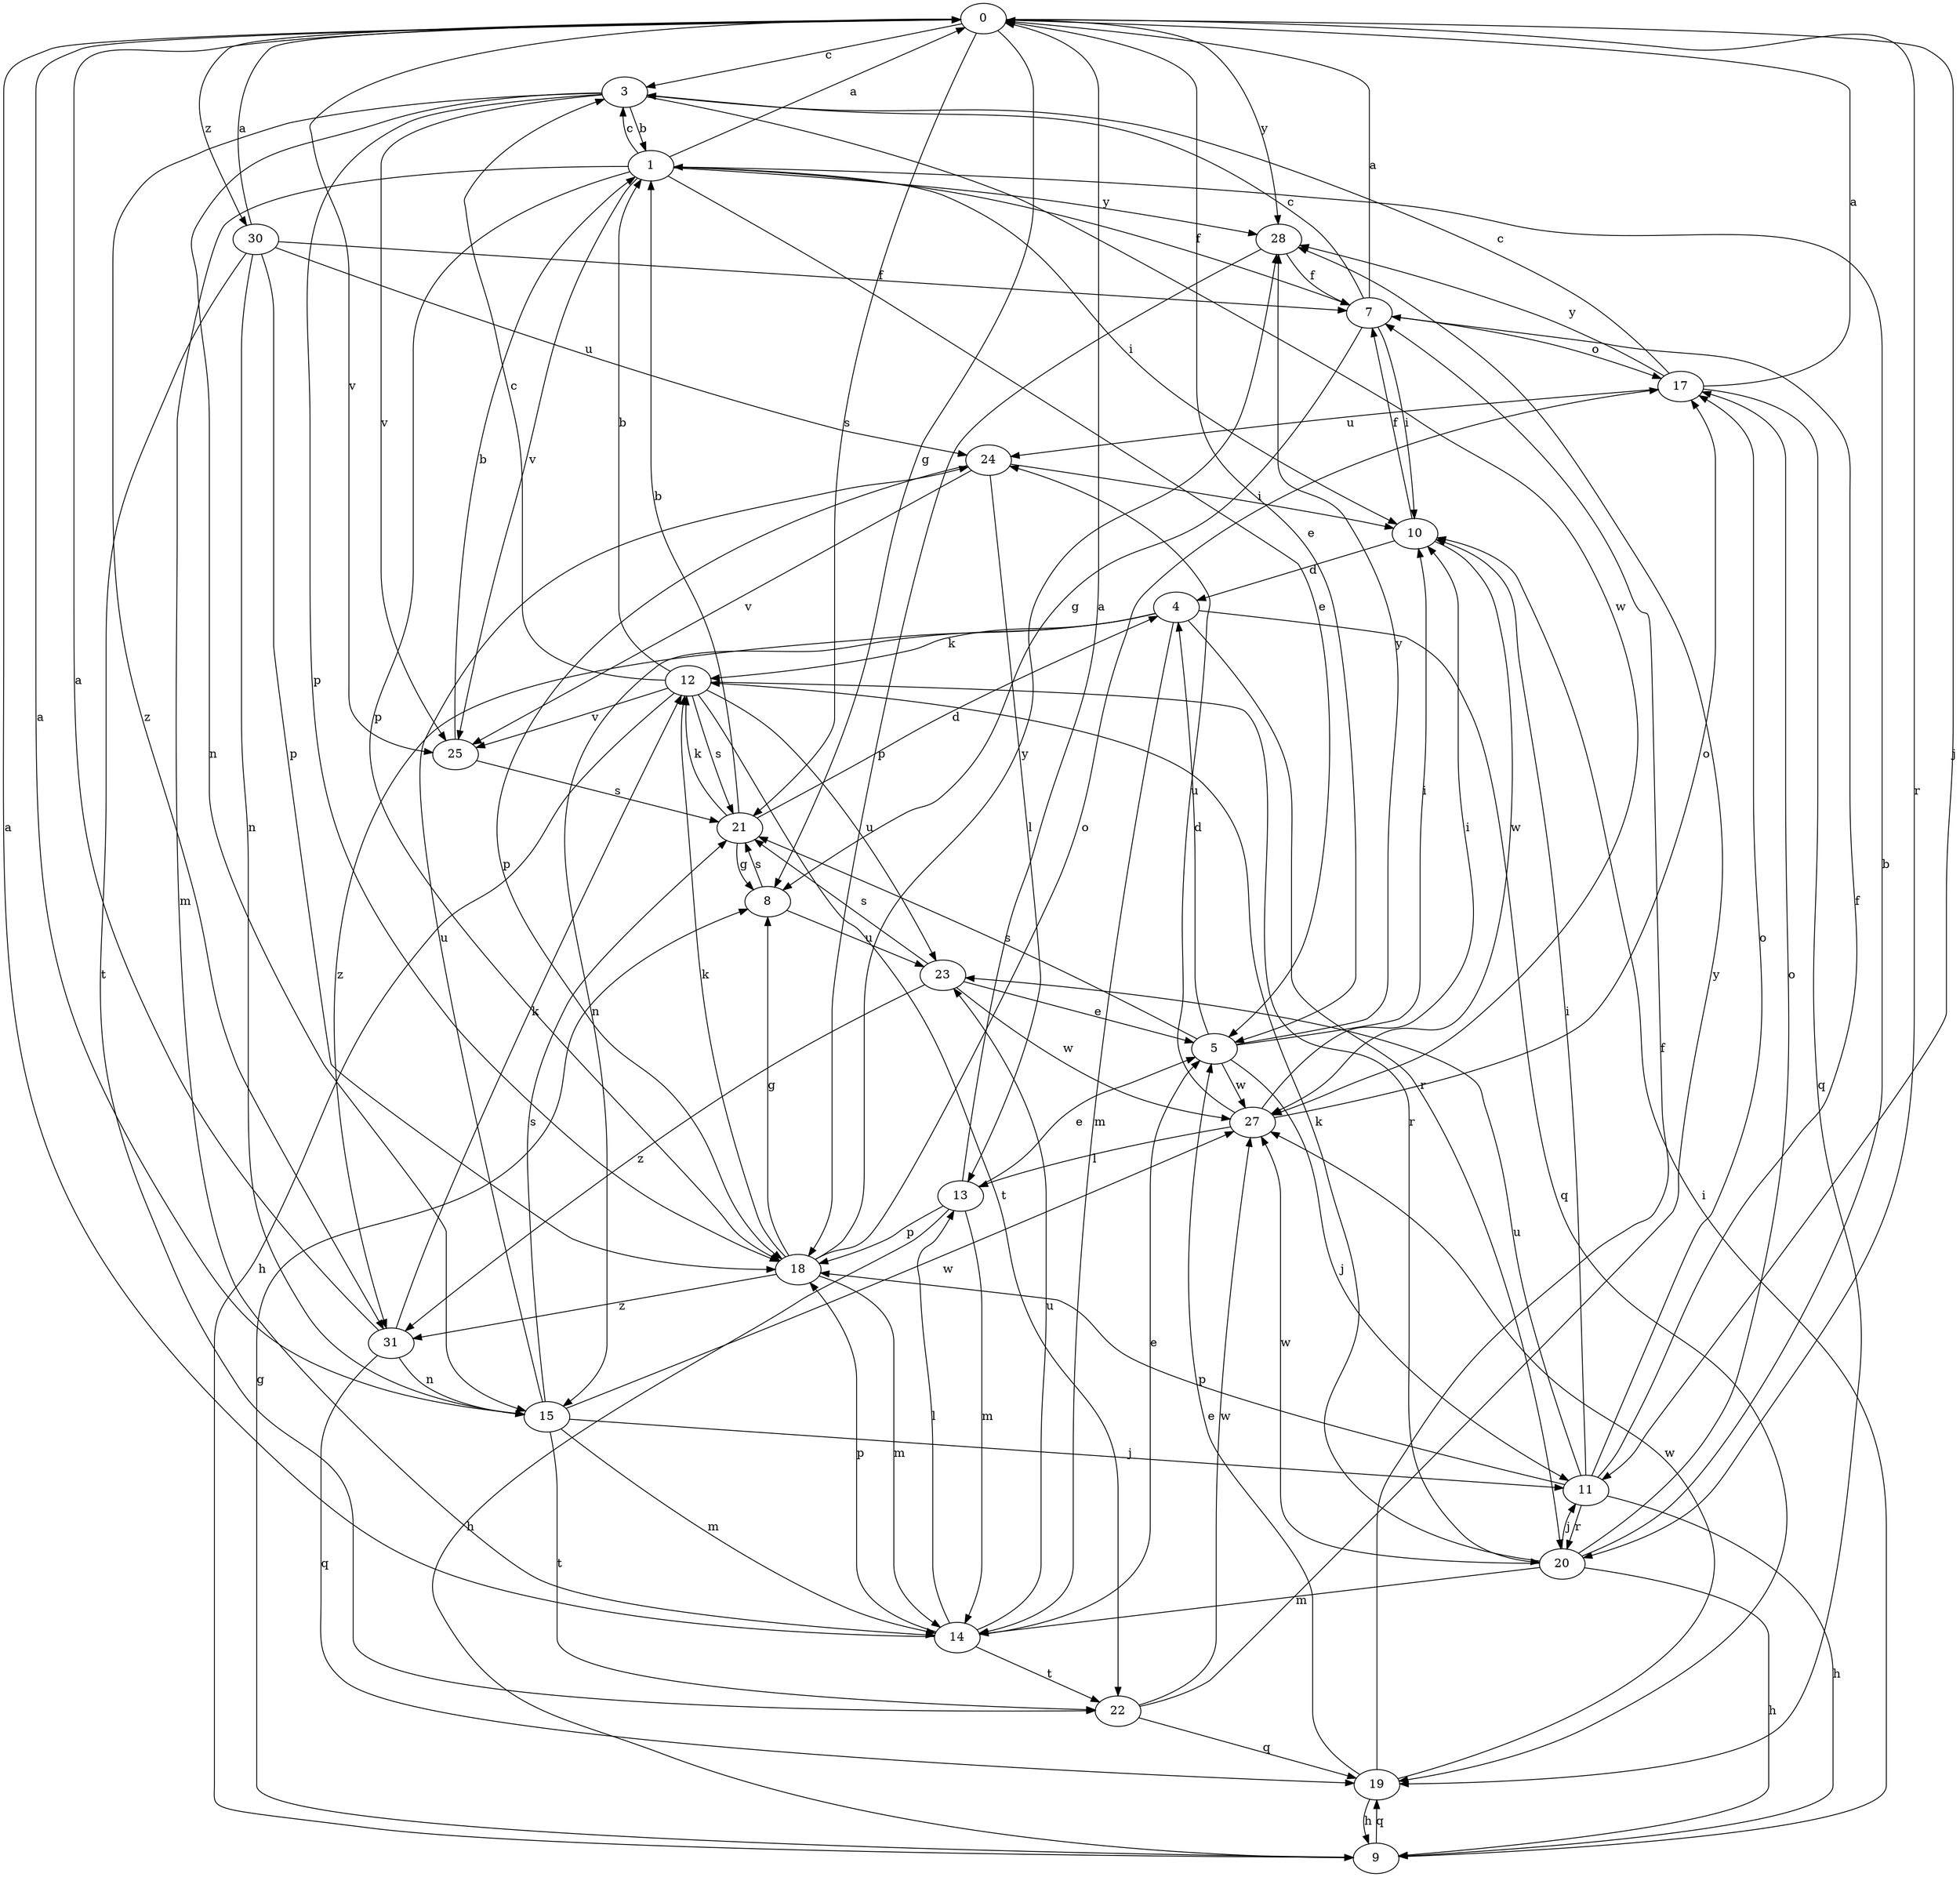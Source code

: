 strict digraph  {
0;
1;
3;
4;
5;
7;
8;
9;
10;
11;
12;
13;
14;
15;
17;
18;
19;
20;
21;
22;
23;
24;
25;
27;
28;
30;
31;
0 -> 3  [label=c];
0 -> 5  [label=e];
0 -> 8  [label=g];
0 -> 11  [label=j];
0 -> 20  [label=r];
0 -> 21  [label=s];
0 -> 25  [label=v];
0 -> 28  [label=y];
0 -> 30  [label=z];
1 -> 0  [label=a];
1 -> 3  [label=c];
1 -> 5  [label=e];
1 -> 7  [label=f];
1 -> 10  [label=i];
1 -> 14  [label=m];
1 -> 18  [label=p];
1 -> 25  [label=v];
1 -> 28  [label=y];
3 -> 1  [label=b];
3 -> 15  [label=n];
3 -> 18  [label=p];
3 -> 25  [label=v];
3 -> 27  [label=w];
3 -> 31  [label=z];
4 -> 12  [label=k];
4 -> 14  [label=m];
4 -> 15  [label=n];
4 -> 19  [label=q];
4 -> 20  [label=r];
4 -> 31  [label=z];
5 -> 4  [label=d];
5 -> 10  [label=i];
5 -> 11  [label=j];
5 -> 21  [label=s];
5 -> 27  [label=w];
5 -> 28  [label=y];
7 -> 0  [label=a];
7 -> 3  [label=c];
7 -> 8  [label=g];
7 -> 10  [label=i];
7 -> 17  [label=o];
8 -> 21  [label=s];
8 -> 23  [label=u];
9 -> 8  [label=g];
9 -> 10  [label=i];
9 -> 19  [label=q];
10 -> 4  [label=d];
10 -> 7  [label=f];
10 -> 27  [label=w];
11 -> 7  [label=f];
11 -> 9  [label=h];
11 -> 10  [label=i];
11 -> 17  [label=o];
11 -> 18  [label=p];
11 -> 20  [label=r];
11 -> 23  [label=u];
12 -> 1  [label=b];
12 -> 3  [label=c];
12 -> 9  [label=h];
12 -> 20  [label=r];
12 -> 21  [label=s];
12 -> 22  [label=t];
12 -> 23  [label=u];
12 -> 25  [label=v];
13 -> 0  [label=a];
13 -> 5  [label=e];
13 -> 9  [label=h];
13 -> 14  [label=m];
13 -> 18  [label=p];
14 -> 0  [label=a];
14 -> 5  [label=e];
14 -> 13  [label=l];
14 -> 18  [label=p];
14 -> 22  [label=t];
14 -> 23  [label=u];
15 -> 0  [label=a];
15 -> 11  [label=j];
15 -> 14  [label=m];
15 -> 21  [label=s];
15 -> 22  [label=t];
15 -> 24  [label=u];
15 -> 27  [label=w];
17 -> 0  [label=a];
17 -> 3  [label=c];
17 -> 19  [label=q];
17 -> 24  [label=u];
17 -> 28  [label=y];
18 -> 8  [label=g];
18 -> 12  [label=k];
18 -> 14  [label=m];
18 -> 17  [label=o];
18 -> 28  [label=y];
18 -> 31  [label=z];
19 -> 5  [label=e];
19 -> 7  [label=f];
19 -> 9  [label=h];
19 -> 27  [label=w];
20 -> 1  [label=b];
20 -> 9  [label=h];
20 -> 11  [label=j];
20 -> 12  [label=k];
20 -> 14  [label=m];
20 -> 17  [label=o];
20 -> 27  [label=w];
21 -> 1  [label=b];
21 -> 4  [label=d];
21 -> 8  [label=g];
21 -> 12  [label=k];
22 -> 19  [label=q];
22 -> 27  [label=w];
22 -> 28  [label=y];
23 -> 5  [label=e];
23 -> 21  [label=s];
23 -> 27  [label=w];
23 -> 31  [label=z];
24 -> 10  [label=i];
24 -> 13  [label=l];
24 -> 18  [label=p];
24 -> 25  [label=v];
25 -> 1  [label=b];
25 -> 21  [label=s];
27 -> 10  [label=i];
27 -> 13  [label=l];
27 -> 17  [label=o];
27 -> 24  [label=u];
28 -> 7  [label=f];
28 -> 18  [label=p];
30 -> 0  [label=a];
30 -> 7  [label=f];
30 -> 15  [label=n];
30 -> 18  [label=p];
30 -> 22  [label=t];
30 -> 24  [label=u];
31 -> 0  [label=a];
31 -> 12  [label=k];
31 -> 15  [label=n];
31 -> 19  [label=q];
}
